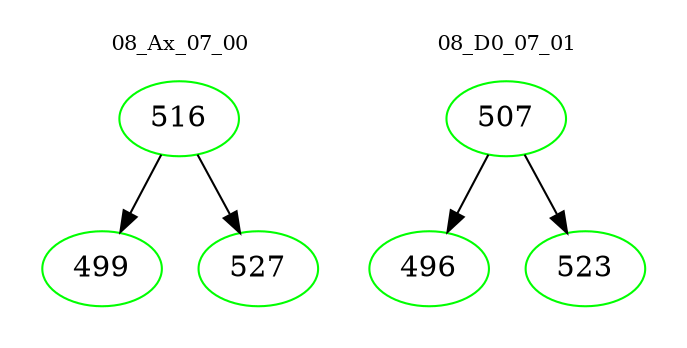 digraph{
subgraph cluster_0 {
color = white
label = "08_Ax_07_00";
fontsize=10;
T0_516 [label="516", color="green"]
T0_516 -> T0_499 [color="black"]
T0_499 [label="499", color="green"]
T0_516 -> T0_527 [color="black"]
T0_527 [label="527", color="green"]
}
subgraph cluster_1 {
color = white
label = "08_D0_07_01";
fontsize=10;
T1_507 [label="507", color="green"]
T1_507 -> T1_496 [color="black"]
T1_496 [label="496", color="green"]
T1_507 -> T1_523 [color="black"]
T1_523 [label="523", color="green"]
}
}
